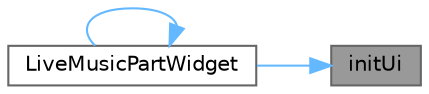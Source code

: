 digraph "initUi"
{
 // LATEX_PDF_SIZE
  bgcolor="transparent";
  edge [fontname=Helvetica,fontsize=10,labelfontname=Helvetica,labelfontsize=10];
  node [fontname=Helvetica,fontsize=10,shape=box,height=0.2,width=0.4];
  rankdir="RL";
  Node1 [id="Node000001",label="initUi",height=0.2,width=0.4,color="gray40", fillcolor="grey60", style="filled", fontcolor="black",tooltip="初始化界面"];
  Node1 -> Node2 [id="edge1_Node000001_Node000002",dir="back",color="steelblue1",style="solid",tooltip=" "];
  Node2 [id="Node000002",label="LiveMusicPartWidget",height=0.2,width=0.4,color="grey40", fillcolor="white", style="filled",URL="$class_live_music_part_widget.html#ab6d38b6269b7cddd18128cc4aba028a4",tooltip="构造函数，初始化直播音乐部分控件"];
  Node2 -> Node2 [id="edge2_Node000002_Node000002",dir="back",color="steelblue1",style="solid",tooltip=" "];
}

